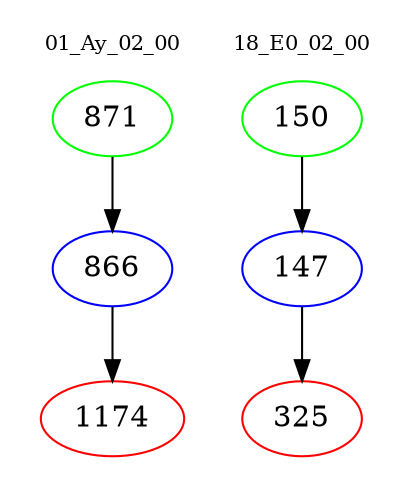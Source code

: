 digraph{
subgraph cluster_0 {
color = white
label = "01_Ay_02_00";
fontsize=10;
T0_871 [label="871", color="green"]
T0_871 -> T0_866 [color="black"]
T0_866 [label="866", color="blue"]
T0_866 -> T0_1174 [color="black"]
T0_1174 [label="1174", color="red"]
}
subgraph cluster_1 {
color = white
label = "18_E0_02_00";
fontsize=10;
T1_150 [label="150", color="green"]
T1_150 -> T1_147 [color="black"]
T1_147 [label="147", color="blue"]
T1_147 -> T1_325 [color="black"]
T1_325 [label="325", color="red"]
}
}
